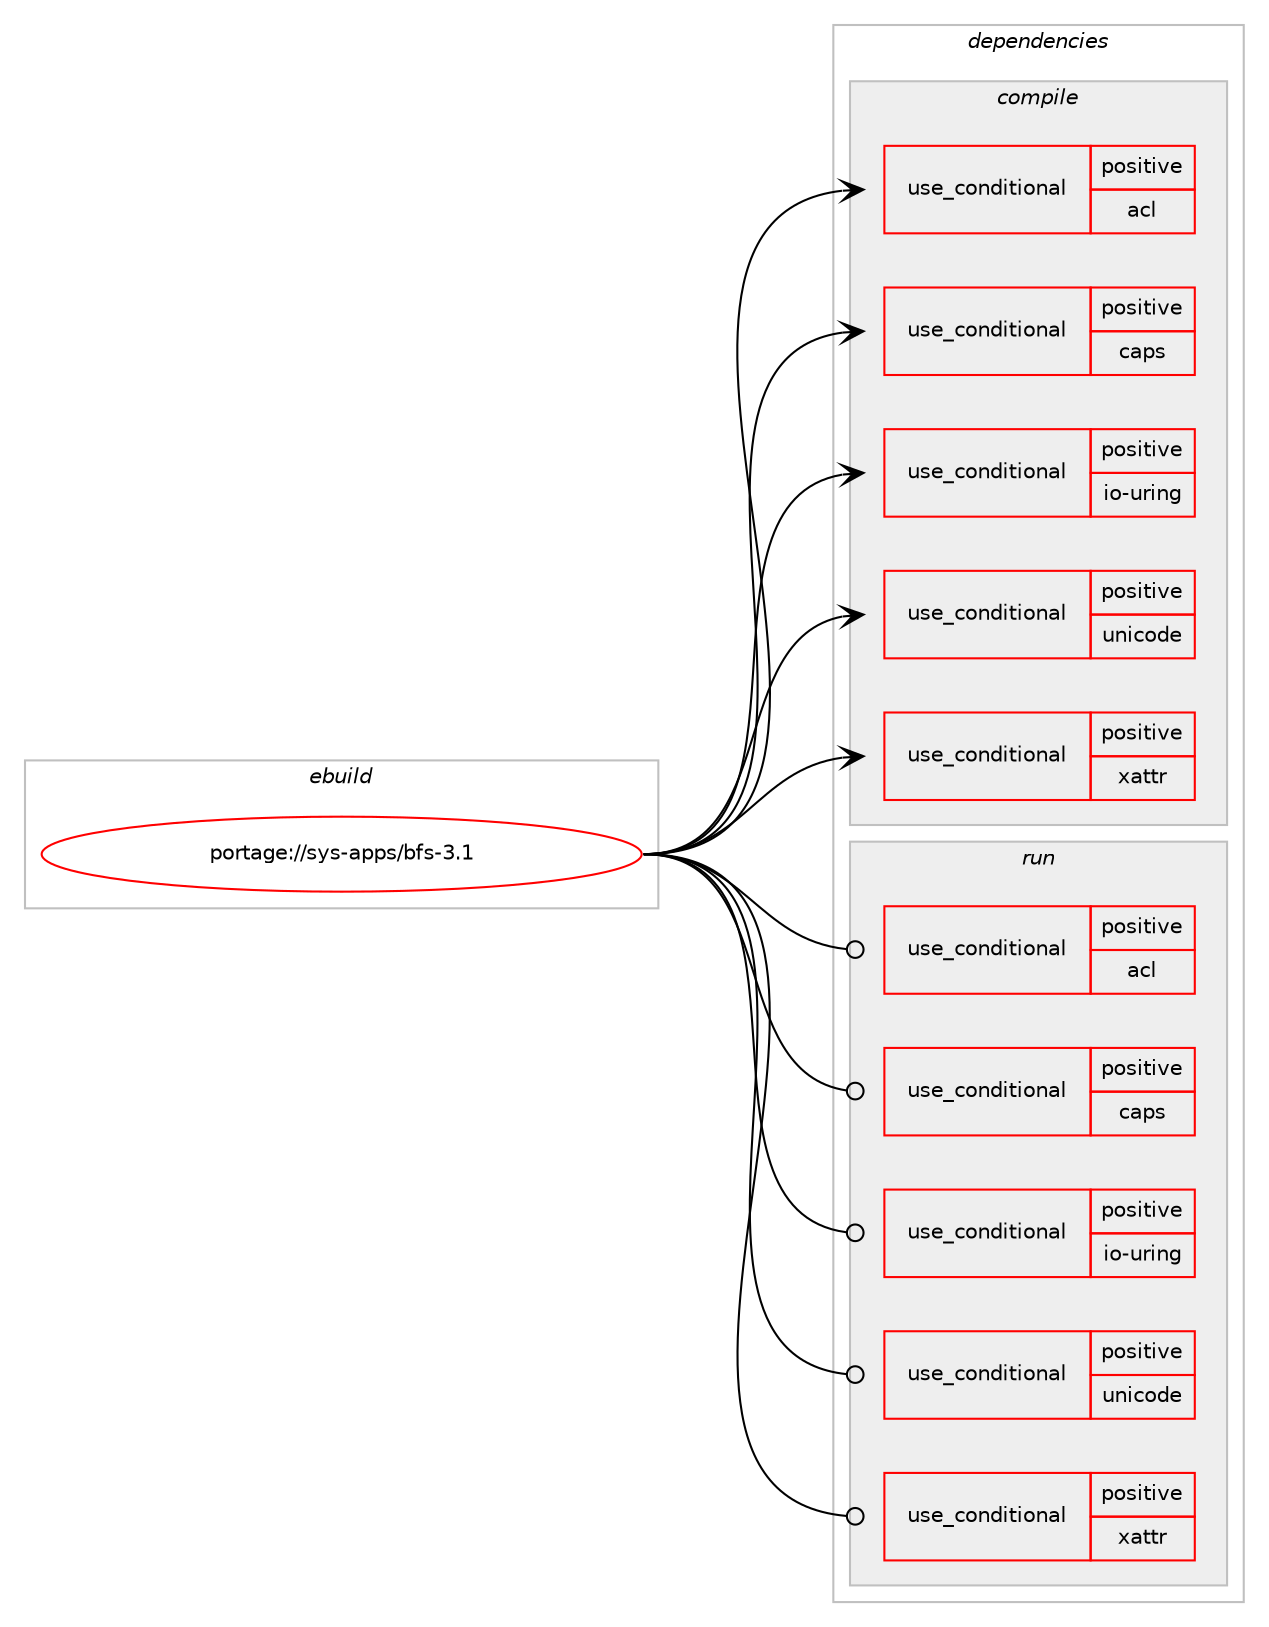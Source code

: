 digraph prolog {

# *************
# Graph options
# *************

newrank=true;
concentrate=true;
compound=true;
graph [rankdir=LR,fontname=Helvetica,fontsize=10,ranksep=1.5];#, ranksep=2.5, nodesep=0.2];
edge  [arrowhead=vee];
node  [fontname=Helvetica,fontsize=10];

# **********
# The ebuild
# **********

subgraph cluster_leftcol {
color=gray;
rank=same;
label=<<i>ebuild</i>>;
id [label="portage://sys-apps/bfs-3.1", color=red, width=4, href="../sys-apps/bfs-3.1.svg"];
}

# ****************
# The dependencies
# ****************

subgraph cluster_midcol {
color=gray;
label=<<i>dependencies</i>>;
subgraph cluster_compile {
fillcolor="#eeeeee";
style=filled;
label=<<i>compile</i>>;
subgraph cond11239 {
dependency16402 [label=<<TABLE BORDER="0" CELLBORDER="1" CELLSPACING="0" CELLPADDING="4"><TR><TD ROWSPAN="3" CELLPADDING="10">use_conditional</TD></TR><TR><TD>positive</TD></TR><TR><TD>acl</TD></TR></TABLE>>, shape=none, color=red];
# *** BEGIN UNKNOWN DEPENDENCY TYPE (TODO) ***
# dependency16402 -> package_dependency(portage://sys-apps/bfs-3.1,install,no,virtual,acl,none,[,,],[],[])
# *** END UNKNOWN DEPENDENCY TYPE (TODO) ***

}
id:e -> dependency16402:w [weight=20,style="solid",arrowhead="vee"];
subgraph cond11240 {
dependency16403 [label=<<TABLE BORDER="0" CELLBORDER="1" CELLSPACING="0" CELLPADDING="4"><TR><TD ROWSPAN="3" CELLPADDING="10">use_conditional</TD></TR><TR><TD>positive</TD></TR><TR><TD>caps</TD></TR></TABLE>>, shape=none, color=red];
# *** BEGIN UNKNOWN DEPENDENCY TYPE (TODO) ***
# dependency16403 -> package_dependency(portage://sys-apps/bfs-3.1,install,no,sys-libs,libcap,none,[,,],[],[])
# *** END UNKNOWN DEPENDENCY TYPE (TODO) ***

}
id:e -> dependency16403:w [weight=20,style="solid",arrowhead="vee"];
subgraph cond11241 {
dependency16404 [label=<<TABLE BORDER="0" CELLBORDER="1" CELLSPACING="0" CELLPADDING="4"><TR><TD ROWSPAN="3" CELLPADDING="10">use_conditional</TD></TR><TR><TD>positive</TD></TR><TR><TD>io-uring</TD></TR></TABLE>>, shape=none, color=red];
# *** BEGIN UNKNOWN DEPENDENCY TYPE (TODO) ***
# dependency16404 -> package_dependency(portage://sys-apps/bfs-3.1,install,no,sys-libs,liburing,none,[,,],any_same_slot,[])
# *** END UNKNOWN DEPENDENCY TYPE (TODO) ***

}
id:e -> dependency16404:w [weight=20,style="solid",arrowhead="vee"];
subgraph cond11242 {
dependency16405 [label=<<TABLE BORDER="0" CELLBORDER="1" CELLSPACING="0" CELLPADDING="4"><TR><TD ROWSPAN="3" CELLPADDING="10">use_conditional</TD></TR><TR><TD>positive</TD></TR><TR><TD>unicode</TD></TR></TABLE>>, shape=none, color=red];
# *** BEGIN UNKNOWN DEPENDENCY TYPE (TODO) ***
# dependency16405 -> package_dependency(portage://sys-apps/bfs-3.1,install,no,dev-libs,oniguruma,none,[,,],any_same_slot,[])
# *** END UNKNOWN DEPENDENCY TYPE (TODO) ***

}
id:e -> dependency16405:w [weight=20,style="solid",arrowhead="vee"];
subgraph cond11243 {
dependency16406 [label=<<TABLE BORDER="0" CELLBORDER="1" CELLSPACING="0" CELLPADDING="4"><TR><TD ROWSPAN="3" CELLPADDING="10">use_conditional</TD></TR><TR><TD>positive</TD></TR><TR><TD>xattr</TD></TR></TABLE>>, shape=none, color=red];
# *** BEGIN UNKNOWN DEPENDENCY TYPE (TODO) ***
# dependency16406 -> package_dependency(portage://sys-apps/bfs-3.1,install,no,sys-apps,attr,none,[,,],[],[])
# *** END UNKNOWN DEPENDENCY TYPE (TODO) ***

}
id:e -> dependency16406:w [weight=20,style="solid",arrowhead="vee"];
}
subgraph cluster_compileandrun {
fillcolor="#eeeeee";
style=filled;
label=<<i>compile and run</i>>;
}
subgraph cluster_run {
fillcolor="#eeeeee";
style=filled;
label=<<i>run</i>>;
subgraph cond11244 {
dependency16407 [label=<<TABLE BORDER="0" CELLBORDER="1" CELLSPACING="0" CELLPADDING="4"><TR><TD ROWSPAN="3" CELLPADDING="10">use_conditional</TD></TR><TR><TD>positive</TD></TR><TR><TD>acl</TD></TR></TABLE>>, shape=none, color=red];
# *** BEGIN UNKNOWN DEPENDENCY TYPE (TODO) ***
# dependency16407 -> package_dependency(portage://sys-apps/bfs-3.1,run,no,virtual,acl,none,[,,],[],[])
# *** END UNKNOWN DEPENDENCY TYPE (TODO) ***

}
id:e -> dependency16407:w [weight=20,style="solid",arrowhead="odot"];
subgraph cond11245 {
dependency16408 [label=<<TABLE BORDER="0" CELLBORDER="1" CELLSPACING="0" CELLPADDING="4"><TR><TD ROWSPAN="3" CELLPADDING="10">use_conditional</TD></TR><TR><TD>positive</TD></TR><TR><TD>caps</TD></TR></TABLE>>, shape=none, color=red];
# *** BEGIN UNKNOWN DEPENDENCY TYPE (TODO) ***
# dependency16408 -> package_dependency(portage://sys-apps/bfs-3.1,run,no,sys-libs,libcap,none,[,,],[],[])
# *** END UNKNOWN DEPENDENCY TYPE (TODO) ***

}
id:e -> dependency16408:w [weight=20,style="solid",arrowhead="odot"];
subgraph cond11246 {
dependency16409 [label=<<TABLE BORDER="0" CELLBORDER="1" CELLSPACING="0" CELLPADDING="4"><TR><TD ROWSPAN="3" CELLPADDING="10">use_conditional</TD></TR><TR><TD>positive</TD></TR><TR><TD>io-uring</TD></TR></TABLE>>, shape=none, color=red];
# *** BEGIN UNKNOWN DEPENDENCY TYPE (TODO) ***
# dependency16409 -> package_dependency(portage://sys-apps/bfs-3.1,run,no,sys-libs,liburing,none,[,,],any_same_slot,[])
# *** END UNKNOWN DEPENDENCY TYPE (TODO) ***

}
id:e -> dependency16409:w [weight=20,style="solid",arrowhead="odot"];
subgraph cond11247 {
dependency16410 [label=<<TABLE BORDER="0" CELLBORDER="1" CELLSPACING="0" CELLPADDING="4"><TR><TD ROWSPAN="3" CELLPADDING="10">use_conditional</TD></TR><TR><TD>positive</TD></TR><TR><TD>unicode</TD></TR></TABLE>>, shape=none, color=red];
# *** BEGIN UNKNOWN DEPENDENCY TYPE (TODO) ***
# dependency16410 -> package_dependency(portage://sys-apps/bfs-3.1,run,no,dev-libs,oniguruma,none,[,,],any_same_slot,[])
# *** END UNKNOWN DEPENDENCY TYPE (TODO) ***

}
id:e -> dependency16410:w [weight=20,style="solid",arrowhead="odot"];
subgraph cond11248 {
dependency16411 [label=<<TABLE BORDER="0" CELLBORDER="1" CELLSPACING="0" CELLPADDING="4"><TR><TD ROWSPAN="3" CELLPADDING="10">use_conditional</TD></TR><TR><TD>positive</TD></TR><TR><TD>xattr</TD></TR></TABLE>>, shape=none, color=red];
# *** BEGIN UNKNOWN DEPENDENCY TYPE (TODO) ***
# dependency16411 -> package_dependency(portage://sys-apps/bfs-3.1,run,no,sys-apps,attr,none,[,,],[],[])
# *** END UNKNOWN DEPENDENCY TYPE (TODO) ***

}
id:e -> dependency16411:w [weight=20,style="solid",arrowhead="odot"];
}
}

# **************
# The candidates
# **************

subgraph cluster_choices {
rank=same;
color=gray;
label=<<i>candidates</i>>;

}

}
